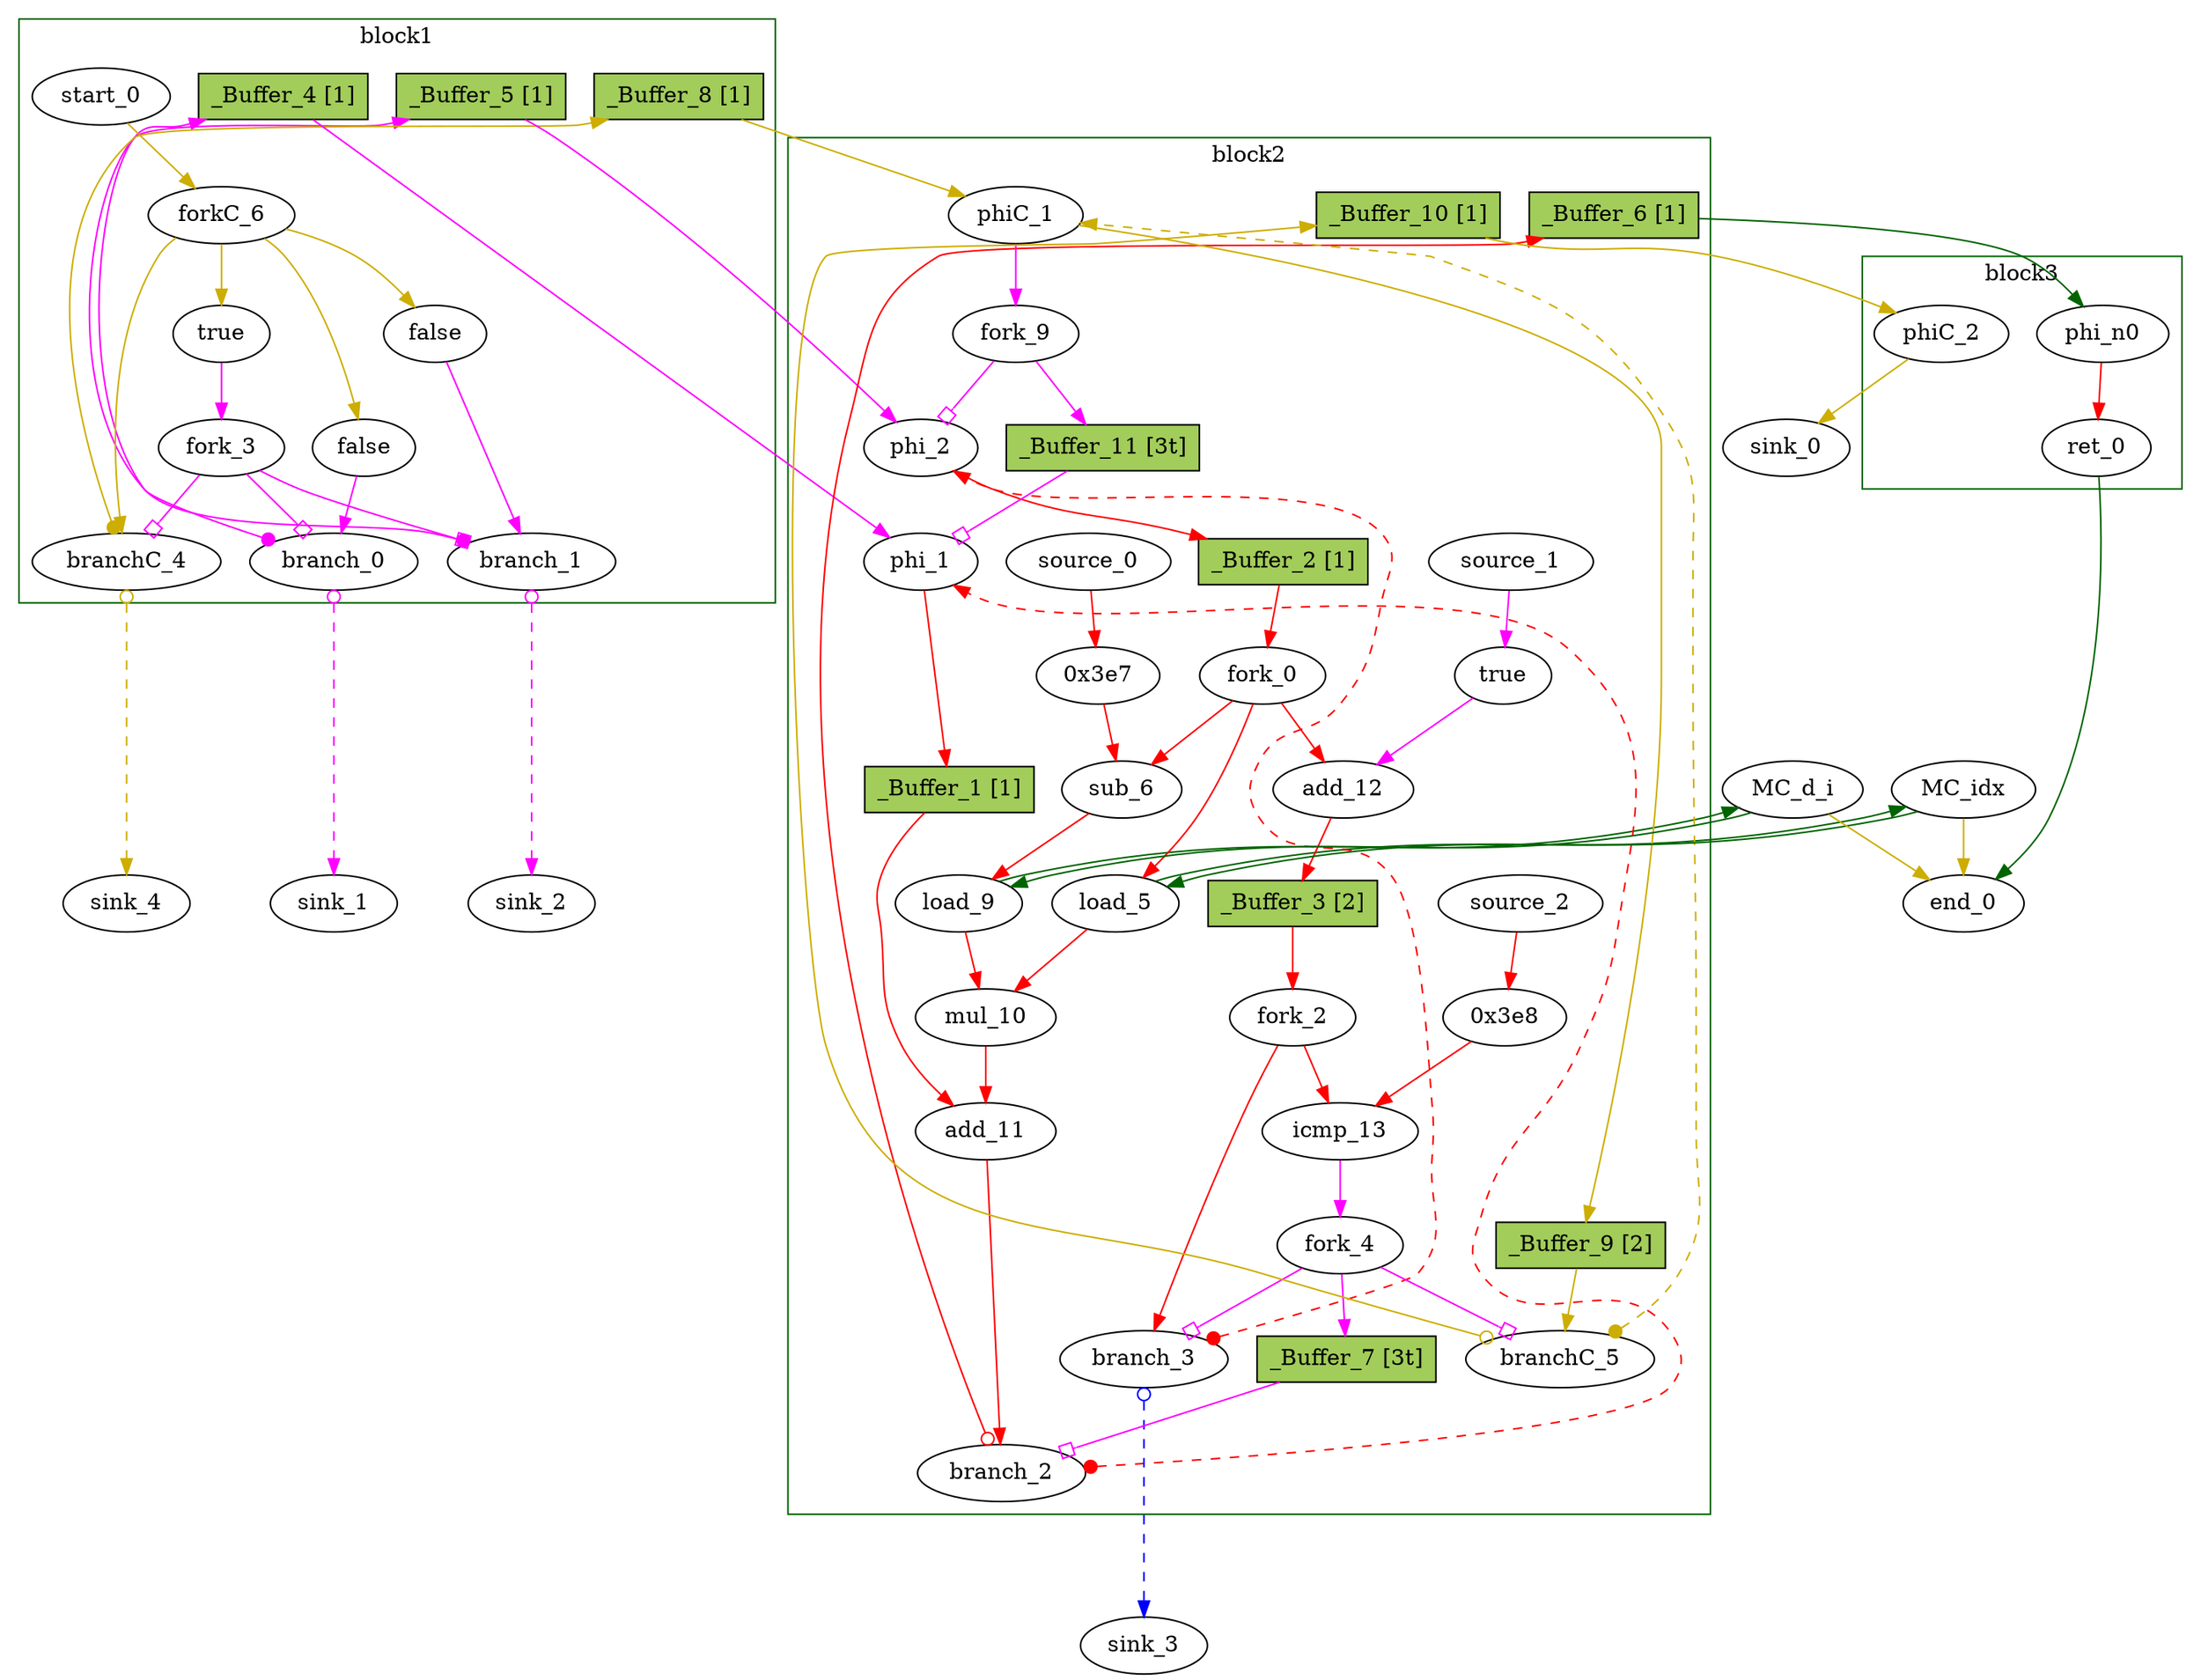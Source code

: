// Number of blocks: 54
// Number of channels: 81
Digraph G {

  // Blocks
subgraph cluster_1 {
color = "darkgreen"
label = "block1"
  brCst_block1 [type=Constant, in="in1:1", out="out1:1", bbID = 1, value="0x1", label=true,  shape=oval];
  cst_0 [type=Constant, in="in1:1", out="out1:1", bbID = 1, value="0x0", label=false,  shape=oval];
  cst_1 [type=Constant, in="in1:1", out="out1:1", bbID = 1, value="0x0", label=false,  shape=oval];
  branch_0 [type=Branch, in="in1:1 in2?:1", out="out1+:1 out2-:1", bbID = 1,  shape=oval];
  branch_1 [type=Branch, in="in1:1 in2?:1", out="out1+:1 out2-:1", bbID = 1,  shape=oval];
  fork_3 [type=Fork, in="in1:1", out="out1:1 out2:1 out3:1", bbID = 1,  shape=oval];
  start_0 [type=Entry, in="in1:0", out="out1:0", bbID = 1,  shape=oval];
  forkC_6 [type=Fork, in="in1:0", out="out1:0 out2:0 out3:0 out4:0", bbID = 1,  shape=oval];
  branchC_4 [type=Branch, in="in1:0 in2?:1", out="out1+:0 out2-:0", bbID = 1,  shape=oval];
  _Buffer_4 [type=Buffer, in="in1:1", out="out1:1", bbID = 1, slots=1, transparent=false, label="_Buffer_4 [1]",  shape=box, style=filled, fillcolor=darkolivegreen3, height = 0.4];
  _Buffer_5 [type=Buffer, in="in1:1", out="out1:1", bbID = 1, slots=1, transparent=false, label="_Buffer_5 [1]",  shape=box, style=filled, fillcolor=darkolivegreen3, height = 0.4];
  _Buffer_8 [type=Buffer, in="in1:0", out="out1:0", bbID = 1, slots=1, transparent=false, label="_Buffer_8 [1]",  shape=box, style=filled, fillcolor=darkolivegreen3, height = 0.4];
}
subgraph cluster_2 {
color = "darkgreen"
label = "block2"
  phi_1 [type=Mux, in="in1?:1 in2:32 in3:32", out="out1:32", delay=0.366, bbID = 2, retimingDiff=2.5,  shape=oval];
  phi_2 [type=Mux, in="in1?:1 in2:32 in3:32", out="out1:32", delay=0.366, bbID = 2,  shape=oval];
  load_5 [type=Operator, in="in1:32 in2:32", out="out1:32 out2:32", op = "mc_load_op", latency=2, bbID = 2, portID = 0, offset = 0, retimingDiff=1,  shape=oval];
  cst_2 [type=Constant, in="in1:32", out="out1:32", bbID = 2, value="0x3e7", label="0x3e7", retimingDiff=0.5,  shape=oval];
  sub_6 [type=Operator, in="in1:32 in2:32", out="out1:32", op = "sub_op", delay=1.693, bbID = 2, retimingDiff=0.5,  shape=oval];
  load_9 [type=Operator, in="in1:32 in2:32", out="out1:32 out2:32", op = "mc_load_op", latency=2, bbID = 2, portID = 0, offset = 0, retimingDiff=1,  shape=oval];
  mul_10 [type=Operator, in="in1:32 in2:32", out="out1:32", op = "mul_op", latency=4, bbID = 2, retimingDiff=2,  shape=oval];
  add_11 [type=Operator, in="in1:32 in2:32", out="out1:32", op = "add_op", delay=1.693, bbID = 2, retimingDiff=3.5,  shape=oval];
  cst_3 [type=Constant, in="in1:1", out="out1:1", bbID = 2, value="0x1", label=true, retimingDiff=0.5,  shape=oval];
  add_12 [type=Operator, in="in1:32 in2:32", out="out1:32", op = "add_op", delay=1.693, bbID = 2, retimingDiff=0.5,  shape=oval];
  cst_4 [type=Constant, in="in1:32", out="out1:32", bbID = 2, value="0x3e8", label="0x3e8", retimingDiff=1,  shape=oval];
  icmp_13 [type=Operator, in="in1:32 in2:32", out="out1:1", op = "icmp_ult_op", delay=1.53, bbID = 2, retimingDiff=1,  shape=oval];
  fork_0 [type=Fork, in="in1:32", out="out1:32 out2:32 out3:32", bbID = 2, retimingDiff=0.5,  shape=oval];
  fork_2 [type=Fork, in="in1:32", out="out1:32 out2:32", bbID = 2, retimingDiff=1,  shape=oval];
  branch_2 [type=Branch, in="in1:32 in2?:1", out="out1+:32 out2-:32", bbID = 2, retimingDiff=3.5,  shape=oval];
  branch_3 [type=Branch, in="in1:32 in2?:1", out="out1+:32 out2-:32", bbID = 2, retimingDiff=1,  shape=oval];
  fork_4 [type=Fork, in="in1:1", out="out1:1 out2:1 out3:1", bbID = 2, retimingDiff=1,  shape=oval];
  phiC_1 [type=CntrlMerge, in="in1:0 in2:0", out="out1:0 out2?:1", delay=0.166, bbID = 2,  shape=oval];
  branchC_5 [type=Branch, in="in1:0 in2?:1", out="out1+:0 out2-:0", bbID = 2, retimingDiff=1,  shape=oval];
  source_0 [type=Source, out="out1:32", bbID = 2, retimingDiff=0.5,  shape=oval];
  source_1 [type=Source, out="out1:1", bbID = 2, retimingDiff=0.5,  shape=oval];
  source_2 [type=Source, out="out1:32", bbID = 2, retimingDiff=1,  shape=oval];
  fork_9 [type=Fork, in="in1:1", out="out1:1 out2:1", bbID = 2,  shape=oval];
  _Buffer_1 [type=Buffer, in="in1:32", out="out1:32", bbID = 2, slots=1, transparent=false, label="_Buffer_1 [1]",  shape=box, style=filled, fillcolor=darkolivegreen3, height = 0.4];
  _Buffer_2 [type=Buffer, in="in1:32", out="out1:32", bbID = 2, slots=1, transparent=false, label="_Buffer_2 [1]",  shape=box, style=filled, fillcolor=darkolivegreen3, height = 0.4];
  _Buffer_3 [type=Buffer, in="in1:32", out="out1:32", bbID = 2, slots=2, transparent=false, label="_Buffer_3 [2]",  shape=box, style=filled, fillcolor=darkolivegreen3, height = 0.4];
  _Buffer_6 [type=Buffer, in="in1:32", out="out1:32", bbID = 2, slots=1, transparent=false, label="_Buffer_6 [1]",  shape=box, style=filled, fillcolor=darkolivegreen3, height = 0.4];
  _Buffer_7 [type=Buffer, in="in1:1", out="out1:1", bbID = 2, slots=2, transparent=false, label="_Buffer_7 [3t]",  shape=box, style=filled, fillcolor=darkolivegreen3, height = 0.4];
  _Buffer_9 [type=Buffer, in="in1:0", out="out1:0", bbID = 2, slots=2, transparent=false, label="_Buffer_9 [2]",  shape=box, style=filled, fillcolor=darkolivegreen3, height = 0.4];
  _Buffer_10 [type=Buffer, in="in1:0", out="out1:0", bbID = 2, slots=1, transparent=false, label="_Buffer_10 [1]",  shape=box, style=filled, fillcolor=darkolivegreen3, height = 0.4];
  _Buffer_11 [type=Buffer, in="in1:1", out="out1:1", bbID = 2, slots=2, transparent=false, label="_Buffer_11 [3t]",  shape=box, style=filled, fillcolor=darkolivegreen3, height = 0.4];
}
subgraph cluster_3 {
color = "darkgreen"
label = "block3"
  ret_0 [type=Operator, in="in1:32", out="out1:32", op = "ret_op", bbID = 3,  shape=oval];
  phi_n0 [type=Merge, in="in1:32", out="out1:32", bbID = 3,  shape=oval];
  phiC_2 [type=Merge, in="in1:0", out="out1:0", delay=0.166, bbID = 3,  shape=oval];
}
  MC_idx [type=MC, in="in1:32*l0a", out="out1:32*l0d out2:0*e", bbID = 0, memory = "idx", bbcount = 0, ldcount = 1, stcount = 0, ];
  MC_d_i [type=MC, in="in1:32*l0a", out="out1:32*l0d out2:0*e", bbID = 0, memory = "d_i", bbcount = 0, ldcount = 1, stcount = 0, ];
  end_0 [type=Exit, in="in1:0*e in2:0*e in3:32", out="out1:32", bbID = 0,  shape=oval];
  sink_0 [type=Sink, in="in1:0", bbID = 0,  shape=oval];
  sink_1 [type=Sink, in="in1:1", bbID = 0,  shape=oval];
  sink_2 [type=Sink, in="in1:1", bbID = 0,  shape=oval];
  sink_3 [type=Sink, in="in1:32", bbID = 0,  shape=oval];
  sink_4 [type=Sink, in="in1:0", bbID = 0,  shape=oval];

  // Channels
  brCst_block1 -> fork_3 [from=out1, to=in1, arrowhead=normal, color=magenta];
  cst_0 -> branch_0 [from=out1, to=in1, arrowhead=normal, color=magenta];
  phi_1 -> _Buffer_1 [from=out1, to=in1, arrowhead=normal, color=red];
  cst_1 -> branch_1 [from=out1, to=in1, arrowhead=normal, color=magenta];
  phi_2 -> _Buffer_2 [from=out1, to=in1, arrowhead=normal, color=red];
  load_5 -> mul_10 [from=out1, to=in1, arrowhead=normal, color=red];
  load_5 -> MC_idx [from=out2, to=in1, arrowhead=normal, color=darkgreen];
  cst_2 -> sub_6 [from=out1, to=in1, arrowhead=normal, color=red];
  sub_6 -> load_9 [from=out1, to=in2, arrowhead=normal, color=red];
  load_9 -> mul_10 [from=out1, to=in2, arrowhead=normal, color=red];
  load_9 -> MC_d_i [from=out2, to=in1, arrowhead=normal, color=darkgreen];
  mul_10 -> add_11 [from=out1, to=in2, arrowhead=normal, color=red];
  add_11 -> branch_2 [from=out1, to=in1, arrowhead=normal, color=red];
  cst_3 -> add_12 [from=out1, to=in2, arrowhead=normal, color=magenta];
  add_12 -> _Buffer_3 [from=out1, to=in1, arrowhead=normal, color=red];
  cst_4 -> icmp_13 [from=out1, to=in2, arrowhead=normal, color=red];
  icmp_13 -> fork_4 [from=out1, to=in1, arrowhead=normal, color=magenta];
  ret_0 -> end_0 [from=out1, to=in3, arrowhead=normal, color=darkgreen];
  phi_n0 -> ret_0 [from=out1, to=in1, arrowhead=normal, color=red];
  fork_0 -> load_5 [from=out3, to=in2, arrowhead=normal, color=red];
  fork_0 -> sub_6 [from=out1, to=in2, arrowhead=normal, color=red];
  fork_0 -> add_12 [from=out2, to=in1, arrowhead=normal, color=red];
  fork_2 -> icmp_13 [from=out1, to=in1, arrowhead=normal, color=red];
  fork_2 -> branch_3 [from=out2, to=in1, arrowhead=normal, color=red];
  branch_0 -> _Buffer_4 [from=out1, to=in1, dir=both, arrowtail=dot, arrowhead=normal, color=magenta, constraint=false];
  branch_0 -> sink_1 [from=out2, to=in1, dir=both, arrowtail=odot, arrowhead=normal, color=magenta, style=dashed, minlen = 3];
  branch_1 -> _Buffer_5 [from=out1, to=in1, dir=both, arrowtail=dot, arrowhead=normal, color=magenta, constraint=false];
  branch_1 -> sink_2 [from=out2, to=in1, dir=both, arrowtail=odot, arrowhead=normal, color=magenta, style=dashed, minlen = 3];
  fork_3 -> branch_0 [from=out2, to=in2, arrowhead=obox, color=magenta];
  fork_3 -> branch_1 [from=out1, to=in2, arrowhead=obox, color=magenta];
  fork_3 -> branchC_4 [from=out3, to=in2, arrowhead=obox, color=magenta];
  branch_2 -> phi_1 [from=out1, to=in3, dir=both, arrowtail=dot, arrowhead=normal, color=red, constraint=false, style=dashed, minlen = 3];
  branch_2 -> _Buffer_6 [from=out2, to=in1, dir=both, arrowtail=odot, arrowhead=normal, color=red, constraint=false];
  branch_3 -> phi_2 [from=out1, to=in3, dir=both, arrowtail=dot, arrowhead=normal, color=red, constraint=false, style=dashed, minlen = 3];
  branch_3 -> sink_3 [from=out2, to=in1, dir=both, arrowtail=odot, arrowhead=normal, color=blue, style=dashed, minlen = 3];
  fork_4 -> _Buffer_7 [from=out2, to=in1, arrowhead=normal, color=magenta];
  fork_4 -> branch_3 [from=out1, to=in2, arrowhead=obox, color=magenta];
  fork_4 -> branchC_5 [from=out3, to=in2, arrowhead=obox, color=magenta];
  MC_idx -> load_5 [from=out1, to=in1, arrowhead=normal, color=darkgreen];
  MC_idx -> end_0 [from=out2, to=in1, arrowhead=normal, color=gold3];
  MC_d_i -> load_9 [from=out1, to=in1, arrowhead=normal, color=darkgreen];
  MC_d_i -> end_0 [from=out2, to=in2, arrowhead=normal, color=gold3];
  start_0 -> forkC_6 [from=out1, to=in1, arrowhead=normal, color=gold3];
  forkC_6 -> brCst_block1 [from=out4, to=in1, arrowhead=normal, color=gold3];
  forkC_6 -> cst_0 [from=out1, to=in1, arrowhead=normal, color=gold3];
  forkC_6 -> cst_1 [from=out2, to=in1, arrowhead=normal, color=gold3];
  forkC_6 -> branchC_4 [from=out3, to=in1, arrowhead=normal, color=gold3];
  branchC_4 -> _Buffer_8 [from=out1, to=in1, dir=both, arrowtail=dot, arrowhead=normal, color=gold3, constraint=false];
  branchC_4 -> sink_4 [from=out2, to=in1, dir=both, arrowtail=odot, arrowhead=normal, color=gold3, style=dashed, minlen = 3];
  phiC_1 -> _Buffer_9 [from=out1, to=in1, arrowhead=normal, color=gold3];
  phiC_1 -> fork_9 [from=out2, to=in1, arrowhead=normal, color=magenta];
  branchC_5 -> phiC_1 [from=out1, to=in2, dir=both, arrowtail=dot, arrowhead=normal, color=gold3, constraint=false, style=dashed, minlen = 3];
  branchC_5 -> _Buffer_10 [from=out2, to=in1, dir=both, arrowtail=odot, arrowhead=normal, color=gold3, constraint=false];
  phiC_2 -> sink_0 [from=out1, to=in1, arrowhead=normal, color=gold3];
  source_0 -> cst_2 [from=out1, to=in1, arrowhead=normal, color=red];
  source_1 -> cst_3 [from=out1, to=in1, arrowhead=normal, color=magenta];
  source_2 -> cst_4 [from=out1, to=in1, arrowhead=normal, color=red];
  fork_9 -> _Buffer_11 [from=out1, to=in1, arrowhead=normal, color=magenta];
  fork_9 -> phi_2 [from=out2, to=in1, arrowhead=obox, color=magenta];
  _Buffer_1 -> add_11 [from=out1, to=in1, arrowhead=normal, color=red];
  _Buffer_2 -> fork_0 [from=out1, to=in1, arrowhead=normal, color=red];
  _Buffer_3 -> fork_2 [from=out1, to=in1, arrowhead=normal, color=red];
  _Buffer_4 -> phi_1 [from=out1, to=in2, arrowhead=normal, color=magenta];
  _Buffer_5 -> phi_2 [from=out1, to=in2, arrowhead=normal, color=magenta];
  _Buffer_6 -> phi_n0 [from=out1, to=in1, arrowhead=normal, color=darkgreen];
  _Buffer_7 -> branch_2 [from=out1, to=in2, arrowhead=obox, color=magenta];
  _Buffer_8 -> phiC_1 [from=out1, to=in1, arrowhead=normal, color=gold3];
  _Buffer_9 -> branchC_5 [from=out1, to=in1, arrowhead=normal, color=gold3];
  _Buffer_10 -> phiC_2 [from=out1, to=in1, arrowhead=normal, color=gold3];
  _Buffer_11 -> phi_1 [from=out1, to=in1, arrowhead=obox, color=magenta];
}
